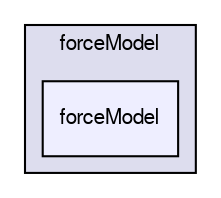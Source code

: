 digraph "/home/cgoniva/CFDEM/CFDEM-x.x-2.1.x/CFDEMcoupling-PUBLIC/src/lagrangian/cfdemParticle/subModels/forceModel/forceModel" {
  compound=true
  node [ fontsize="10", fontname="FreeSans"];
  edge [ labelfontsize="10", labelfontname="FreeSans"];
  subgraph clusterdir_0abfdb325e722c517996fb9c43aac5bd {
    graph [ bgcolor="#ddddee", pencolor="black", label="forceModel" fontname="FreeSans", fontsize="10", URL="dir_0abfdb325e722c517996fb9c43aac5bd.html"]
  dir_19829f27f762f8d6eeaba3b4af263f82 [shape=box, label="forceModel", style="filled", fillcolor="#eeeeff", pencolor="black", URL="dir_19829f27f762f8d6eeaba3b4af263f82.html"];
  }
}
